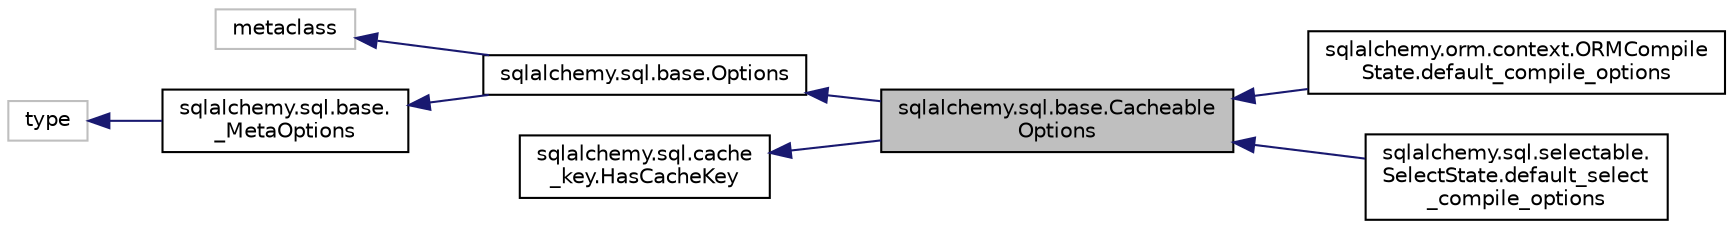 digraph "sqlalchemy.sql.base.CacheableOptions"
{
 // LATEX_PDF_SIZE
  edge [fontname="Helvetica",fontsize="10",labelfontname="Helvetica",labelfontsize="10"];
  node [fontname="Helvetica",fontsize="10",shape=record];
  rankdir="LR";
  Node1 [label="sqlalchemy.sql.base.Cacheable\lOptions",height=0.2,width=0.4,color="black", fillcolor="grey75", style="filled", fontcolor="black",tooltip=" "];
  Node2 -> Node1 [dir="back",color="midnightblue",fontsize="10",style="solid",fontname="Helvetica"];
  Node2 [label="sqlalchemy.sql.base.Options",height=0.2,width=0.4,color="black", fillcolor="white", style="filled",URL="$classsqlalchemy_1_1sql_1_1base_1_1Options.html",tooltip=" "];
  Node3 -> Node2 [dir="back",color="midnightblue",fontsize="10",style="solid",fontname="Helvetica"];
  Node3 [label="metaclass",height=0.2,width=0.4,color="grey75", fillcolor="white", style="filled",tooltip=" "];
  Node4 -> Node2 [dir="back",color="midnightblue",fontsize="10",style="solid",fontname="Helvetica"];
  Node4 [label="sqlalchemy.sql.base.\l_MetaOptions",height=0.2,width=0.4,color="black", fillcolor="white", style="filled",URL="$classsqlalchemy_1_1sql_1_1base_1_1__MetaOptions.html",tooltip=" "];
  Node5 -> Node4 [dir="back",color="midnightblue",fontsize="10",style="solid",fontname="Helvetica"];
  Node5 [label="type",height=0.2,width=0.4,color="grey75", fillcolor="white", style="filled",tooltip=" "];
  Node6 -> Node1 [dir="back",color="midnightblue",fontsize="10",style="solid",fontname="Helvetica"];
  Node6 [label="sqlalchemy.sql.cache\l_key.HasCacheKey",height=0.2,width=0.4,color="black", fillcolor="white", style="filled",URL="$classsqlalchemy_1_1sql_1_1cache__key_1_1HasCacheKey.html",tooltip=" "];
  Node1 -> Node7 [dir="back",color="midnightblue",fontsize="10",style="solid",fontname="Helvetica"];
  Node7 [label="sqlalchemy.orm.context.ORMCompile\lState.default_compile_options",height=0.2,width=0.4,color="black", fillcolor="white", style="filled",URL="$classsqlalchemy_1_1orm_1_1context_1_1ORMCompileState_1_1default__compile__options.html",tooltip=" "];
  Node1 -> Node8 [dir="back",color="midnightblue",fontsize="10",style="solid",fontname="Helvetica"];
  Node8 [label="sqlalchemy.sql.selectable.\lSelectState.default_select\l_compile_options",height=0.2,width=0.4,color="black", fillcolor="white", style="filled",URL="$classsqlalchemy_1_1sql_1_1selectable_1_1SelectState_1_1default__select__compile__options.html",tooltip=" "];
}
